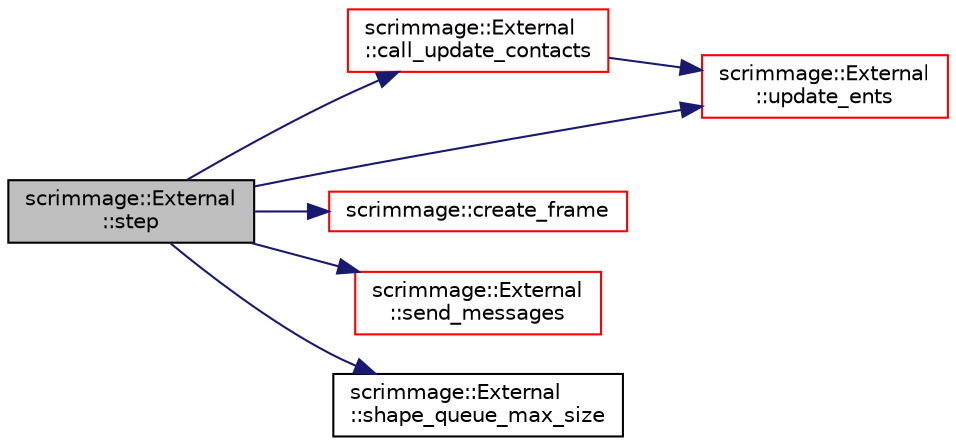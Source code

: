 digraph "scrimmage::External::step"
{
 // LATEX_PDF_SIZE
  edge [fontname="Helvetica",fontsize="10",labelfontname="Helvetica",labelfontsize="10"];
  node [fontname="Helvetica",fontsize="10",shape=record];
  rankdir="LR";
  Node1 [label="scrimmage::External\l::step",height=0.2,width=0.4,color="black", fillcolor="grey75", style="filled", fontcolor="black",tooltip=" "];
  Node1 -> Node2 [color="midnightblue",fontsize="10",style="solid",fontname="Helvetica"];
  Node2 [label="scrimmage::External\l::call_update_contacts",height=0.2,width=0.4,color="red", fillcolor="white", style="filled",URL="$classscrimmage_1_1External.html#acab091bf1e7c47025c8598edcdb4464c",tooltip=" "];
  Node2 -> Node5 [color="midnightblue",fontsize="10",style="solid",fontname="Helvetica"];
  Node5 [label="scrimmage::External\l::update_ents",height=0.2,width=0.4,color="red", fillcolor="white", style="filled",URL="$classscrimmage_1_1External.html#a79b64afe54b1228eccce20b677c0c3bd",tooltip=" "];
  Node1 -> Node7 [color="midnightblue",fontsize="10",style="solid",fontname="Helvetica"];
  Node7 [label="scrimmage::create_frame",height=0.2,width=0.4,color="red", fillcolor="white", style="filled",URL="$namespacescrimmage.html#aaedf89789a49f693abcf15eecdafd9e6",tooltip=" "];
  Node1 -> Node9 [color="midnightblue",fontsize="10",style="solid",fontname="Helvetica"];
  Node9 [label="scrimmage::External\l::send_messages",height=0.2,width=0.4,color="red", fillcolor="white", style="filled",URL="$classscrimmage_1_1External.html#a161f576841fbc0f10fce07f37729e2d3",tooltip=" "];
  Node1 -> Node11 [color="midnightblue",fontsize="10",style="solid",fontname="Helvetica"];
  Node11 [label="scrimmage::External\l::shape_queue_max_size",height=0.2,width=0.4,color="black", fillcolor="white", style="filled",URL="$classscrimmage_1_1External.html#a29e7e608f669a481aa9ba07b4e034524",tooltip=" "];
  Node1 -> Node5 [color="midnightblue",fontsize="10",style="solid",fontname="Helvetica"];
}
